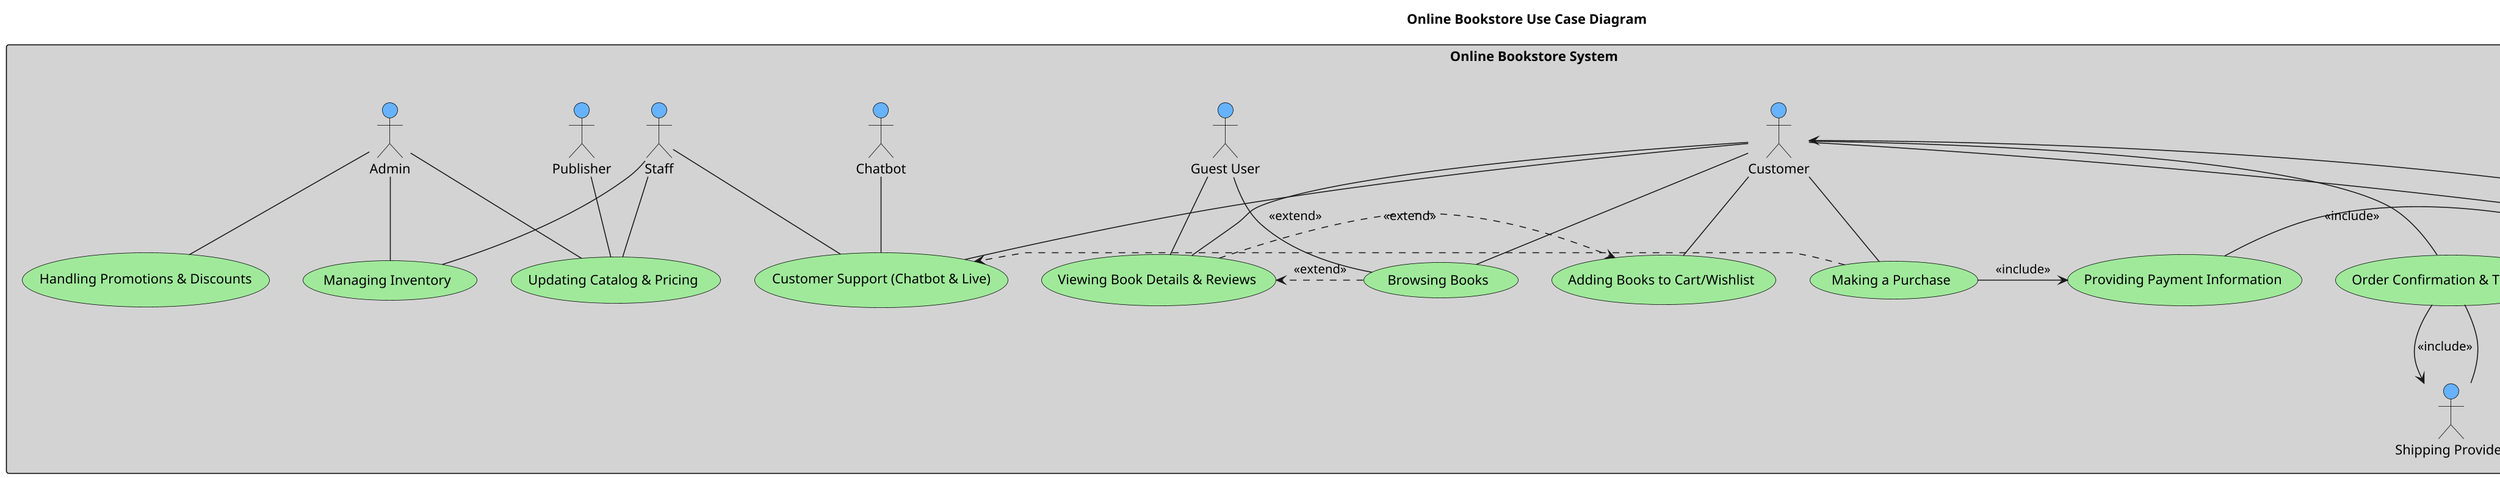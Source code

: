 @startuml Online_BookstoreUML
skinparam BackgroundColor white
skinparam RectangleBackgroundColor lightgray
skinparam UseCaseBackgroundColor #A0E99B
skinparam UseCaseBorderColor black
skinparam ActorBackgroundColor #66B2FF
skinparam ActorBorderColor black
skinparam RectangleBorderColor black
skinparam dpi 150
skinparam Shadowing false

title **Online Bookstore Use Case Diagram**

rectangle "Online Bookstore System" {

    actor "Customer" as Customer #66B2FF
    actor "Guest User" as GuestUser #66B2FF
    actor "Admin" as Admin #66B2FF
    actor "Staff" as Staff #66B2FF
    actor "Payment Gateway" as PaymentGateway #66B2FF
    actor "Shipping Provider" as ShippingProvider #66B2FF
    actor "Publisher" as Publisher #66B2FF
    actor "Chatbot" as Chatbot #66B2FF

    usecase "Browsing Books" as UC1
    usecase "Viewing Book Details & Reviews" as UC2
    usecase "Adding Books to Cart/Wishlist" as UC3
    usecase "Making a Purchase" as UC4
    usecase "Providing Payment Information" as UC5
    usecase "Processing Payment" as UC6
    usecase "Order Confirmation & Tracking" as UC7
    usecase "Downloading E-Books" as UC8
    usecase "Managing Inventory" as UC9
    usecase "Updating Catalog & Pricing" as UC10
    usecase "Customer Support (Chatbot & Live)" as UC11
    usecase "Handling Promotions & Discounts" as UC12

    UC1 .> UC2 : "<<extend>>"
    UC2 .> UC3 : "<<extend>>"
    UC4 -> UC5 : "<<include>>"
    UC5 -> UC6 : "<<include>>"
    UC6 -> PaymentGateway : "<<include>>"
    UC6 -> UC7 : "<<include>>"
    UC7 -> ShippingProvider : "<<include>>"
    UC8 -> Customer : "<<include>>"
    UC4 .> UC11 : "<<extend>>"

    Customer -- UC1
    Customer -- UC2
    Customer -- UC3
    Customer -- UC4
    Customer -- UC7
    Customer -- UC8
    Customer -- UC11

    GuestUser -- UC1
    GuestUser -- UC2

    Admin -- UC9
    Admin -- UC10
    Admin -- UC12

    Staff -- UC11
    Staff -- UC9
    Staff -- UC10

    PaymentGateway -- UC6
    ShippingProvider -- UC7
    Publisher -- UC10
    Chatbot -- UC11
}

@enduml